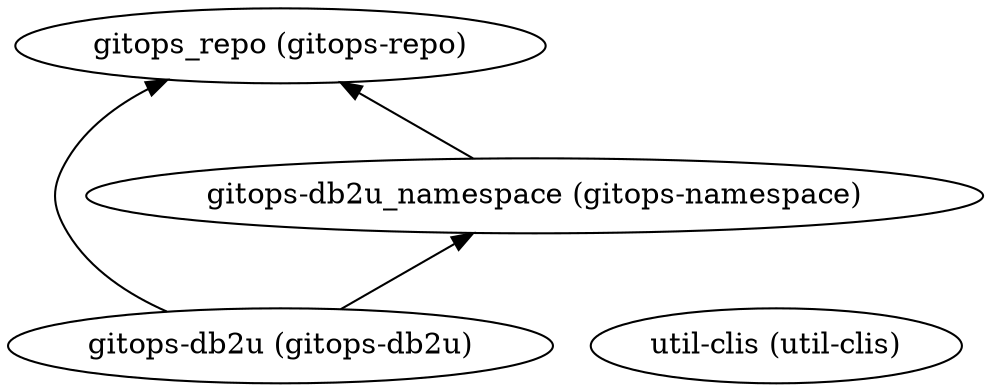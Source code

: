 digraph {
    rankdir="BT"
    "gitops-db2u (gitops-db2u)" -> "gitops_repo (gitops-repo)"
"gitops-db2u (gitops-db2u)" -> "gitops-db2u_namespace (gitops-namespace)"
"gitops-db2u (gitops-db2u)"
"gitops_repo (gitops-repo)"
"gitops-db2u_namespace (gitops-namespace)" -> "gitops_repo (gitops-repo)"
"gitops-db2u_namespace (gitops-namespace)"
"util-clis (util-clis)"
  }